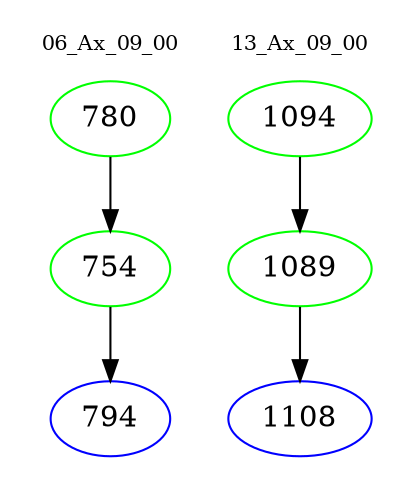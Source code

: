 digraph{
subgraph cluster_0 {
color = white
label = "06_Ax_09_00";
fontsize=10;
T0_780 [label="780", color="green"]
T0_780 -> T0_754 [color="black"]
T0_754 [label="754", color="green"]
T0_754 -> T0_794 [color="black"]
T0_794 [label="794", color="blue"]
}
subgraph cluster_1 {
color = white
label = "13_Ax_09_00";
fontsize=10;
T1_1094 [label="1094", color="green"]
T1_1094 -> T1_1089 [color="black"]
T1_1089 [label="1089", color="green"]
T1_1089 -> T1_1108 [color="black"]
T1_1108 [label="1108", color="blue"]
}
}
